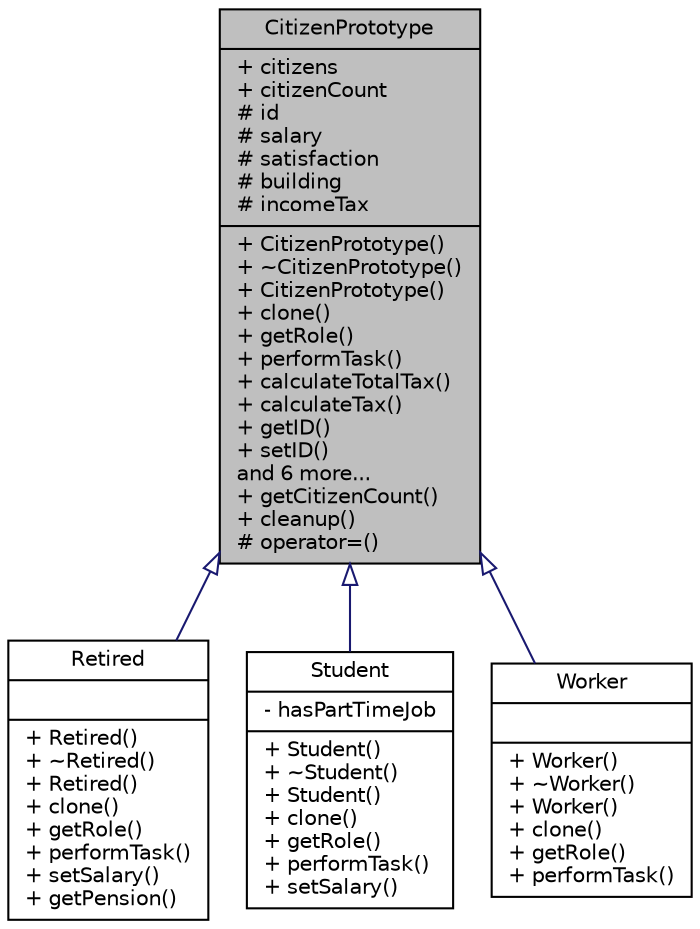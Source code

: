 digraph "CitizenPrototype"
{
 // LATEX_PDF_SIZE
  edge [fontname="Helvetica",fontsize="10",labelfontname="Helvetica",labelfontsize="10"];
  node [fontname="Helvetica",fontsize="10",shape=record];
  Node1 [label="{CitizenPrototype\n|+ citizens\l+ citizenCount\l# id\l# salary\l# satisfaction\l# building\l# incomeTax\l|+ CitizenPrototype()\l+ ~CitizenPrototype()\l+ CitizenPrototype()\l+ clone()\l+ getRole()\l+ performTask()\l+ calculateTotalTax()\l+ calculateTax()\l+ getID()\l+ setID()\land 6 more...\l+ getCitizenCount()\l+ cleanup()\l# operator=()\l}",height=0.2,width=0.4,color="black", fillcolor="grey75", style="filled", fontcolor="black",tooltip="Abstract base class for different citizen types."];
  Node1 -> Node2 [dir="back",color="midnightblue",fontsize="10",style="solid",arrowtail="onormal",fontname="Helvetica"];
  Node2 [label="{Retired\n||+ Retired()\l+ ~Retired()\l+ Retired()\l+ clone()\l+ getRole()\l+ performTask()\l+ setSalary()\l+ getPension()\l}",height=0.2,width=0.4,color="black", fillcolor="white", style="filled",URL="$classRetired.html",tooltip="Represents a retired citizen in the city system."];
  Node1 -> Node3 [dir="back",color="midnightblue",fontsize="10",style="solid",arrowtail="onormal",fontname="Helvetica"];
  Node3 [label="{Student\n|- hasPartTimeJob\l|+ Student()\l+ ~Student()\l+ Student()\l+ clone()\l+ getRole()\l+ performTask()\l+ setSalary()\l}",height=0.2,width=0.4,color="black", fillcolor="white", style="filled",URL="$classStudent.html",tooltip="Represents student citizens in the city."];
  Node1 -> Node4 [dir="back",color="midnightblue",fontsize="10",style="solid",arrowtail="onormal",fontname="Helvetica"];
  Node4 [label="{Worker\n||+ Worker()\l+ ~Worker()\l+ Worker()\l+ clone()\l+ getRole()\l+ performTask()\l}",height=0.2,width=0.4,color="black", fillcolor="white", style="filled",URL="$classWorker.html",tooltip="Represents working citizens in the city."];
}
